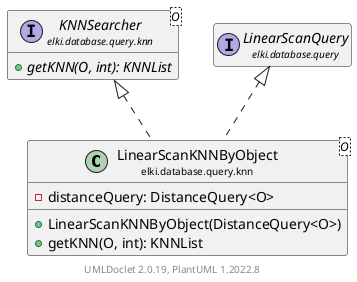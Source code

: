 @startuml
    remove .*\.(Instance|Par|Parameterizer|Factory)$
    set namespaceSeparator none
    hide empty fields
    hide empty methods

    class "<size:14>LinearScanKNNByObject\n<size:10>elki.database.query.knn" as elki.database.query.knn.LinearScanKNNByObject<O> [[LinearScanKNNByObject.html]] {
        -distanceQuery: DistanceQuery<O>
        +LinearScanKNNByObject(DistanceQuery<O>)
        +getKNN(O, int): KNNList
    }

    interface "<size:14>KNNSearcher\n<size:10>elki.database.query.knn" as elki.database.query.knn.KNNSearcher<O> [[KNNSearcher.html]] {
        {abstract} +getKNN(O, int): KNNList
    }
    interface "<size:14>LinearScanQuery\n<size:10>elki.database.query" as elki.database.query.LinearScanQuery [[../LinearScanQuery.html]]

    elki.database.query.knn.KNNSearcher <|.. elki.database.query.knn.LinearScanKNNByObject
    elki.database.query.LinearScanQuery <|.. elki.database.query.knn.LinearScanKNNByObject

    center footer UMLDoclet 2.0.19, PlantUML 1.2022.8
@enduml
